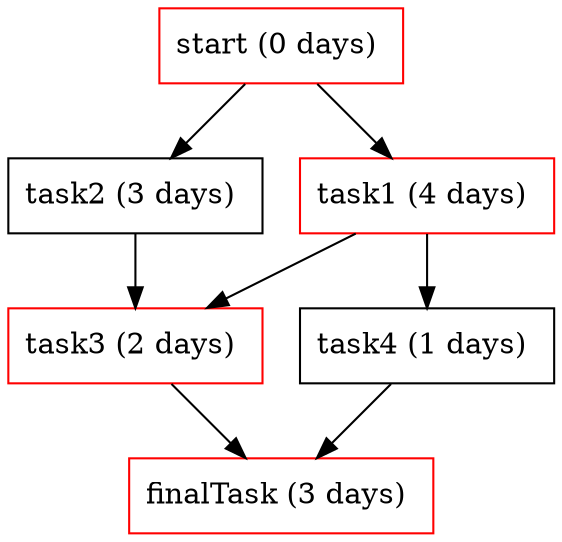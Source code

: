 digraph G  {
task1 [shape=polygon, color="red", sides=4,label= "task1 (4 days) "]
task2 [shape=polygon, sides=4,label= "task2 (3 days) "]
start [shape=polygon, color="red", sides=4,label= "start (0 days) "]
task3 [shape=polygon, color="red", sides=4,label= "task3 (2 days) "]
task4 [shape=polygon, sides=4,label= "task4 (1 days) "]
finalTask [shape=polygon, color="red", sides=4,label= "finalTask (3 days) "]
start->task2
start->task1
task1->task3
task2->task3
task1->task4
task3->finalTask
task4->finalTask
}
